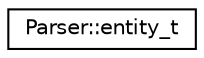 digraph "Graphical Class Hierarchy"
{
 // LATEX_PDF_SIZE
  edge [fontname="Helvetica",fontsize="10",labelfontname="Helvetica",labelfontsize="10"];
  node [fontname="Helvetica",fontsize="10",shape=record];
  rankdir="LR";
  Node0 [label="Parser::entity_t",height=0.2,width=0.4,color="black", fillcolor="white", style="filled",URL="$structParser_1_1entity__t.html",tooltip=" "];
}
